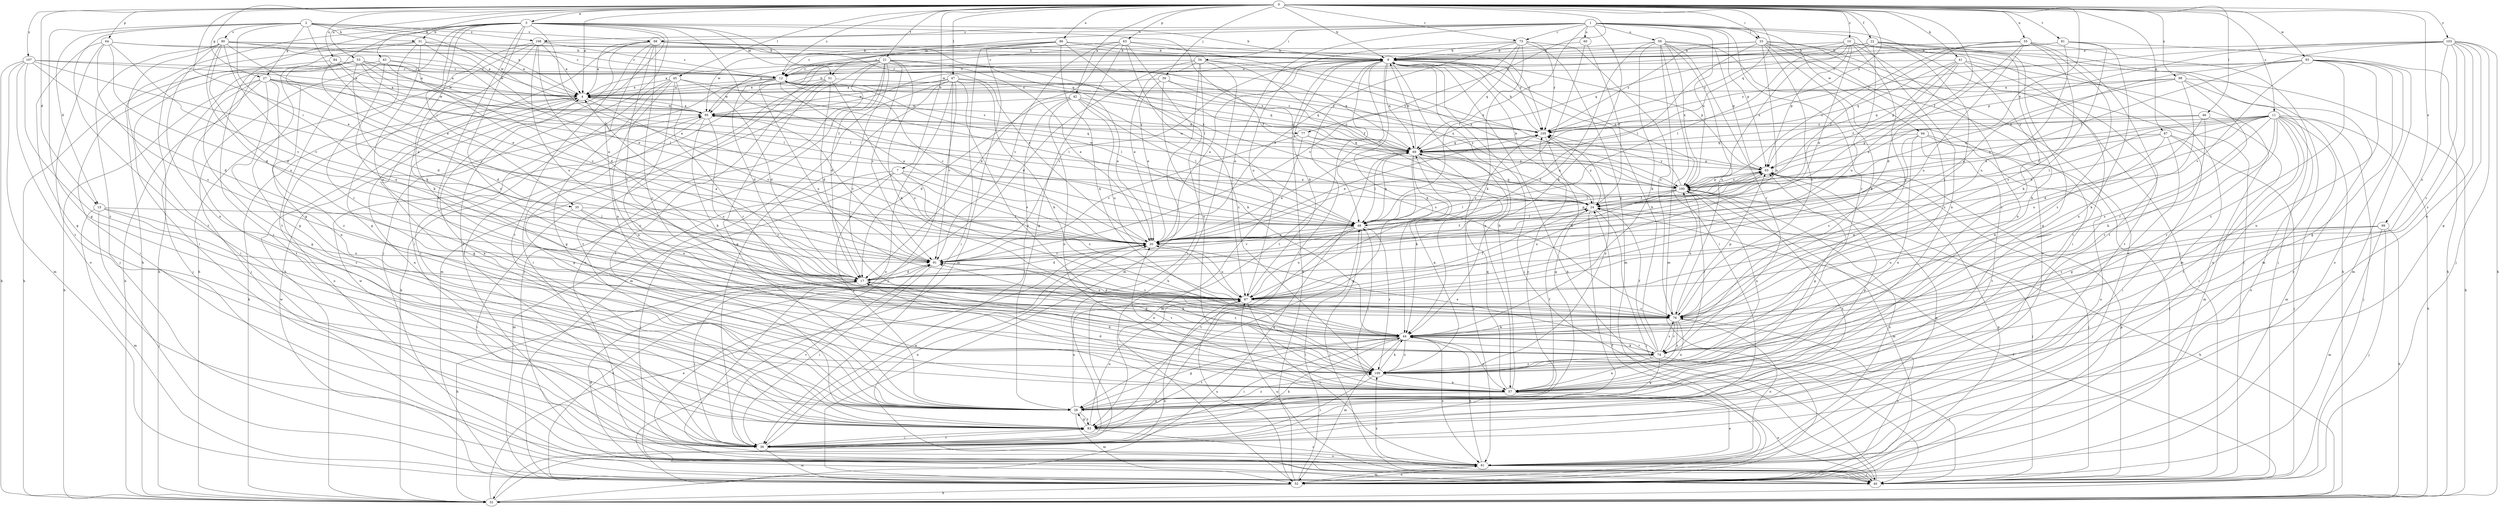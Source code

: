 strict digraph  {
0;
1;
2;
3;
4;
7;
9;
10;
11;
12;
15;
17;
20;
21;
22;
24;
27;
28;
31;
32;
33;
34;
35;
36;
39;
40;
41;
42;
43;
44;
45;
46;
47;
48;
51;
52;
53;
55;
57;
59;
60;
61;
63;
64;
65;
67;
69;
73;
74;
77;
78;
81;
83;
84;
86;
87;
88;
90;
91;
93;
94;
95;
98;
99;
100;
103;
105;
107;
108;
109;
0 -> 3  [label=a];
0 -> 4  [label=a];
0 -> 7  [label=b];
0 -> 9  [label=b];
0 -> 10  [label=c];
0 -> 11  [label=c];
0 -> 12  [label=c];
0 -> 15  [label=d];
0 -> 20  [label=e];
0 -> 21  [label=f];
0 -> 22  [label=f];
0 -> 24  [label=f];
0 -> 27  [label=g];
0 -> 33  [label=i];
0 -> 39  [label=j];
0 -> 41  [label=k];
0 -> 42  [label=k];
0 -> 43  [label=k];
0 -> 45  [label=l];
0 -> 46  [label=l];
0 -> 47  [label=l];
0 -> 53  [label=n];
0 -> 55  [label=n];
0 -> 63  [label=p];
0 -> 64  [label=p];
0 -> 67  [label=q];
0 -> 69  [label=q];
0 -> 73  [label=r];
0 -> 77  [label=s];
0 -> 81  [label=t];
0 -> 84  [label=u];
0 -> 86  [label=u];
0 -> 93  [label=w];
0 -> 98  [label=x];
0 -> 99  [label=x];
0 -> 100  [label=x];
0 -> 103  [label=y];
0 -> 105  [label=y];
0 -> 107  [label=z];
1 -> 33  [label=i];
1 -> 34  [label=i];
1 -> 40  [label=j];
1 -> 44  [label=k];
1 -> 48  [label=l];
1 -> 51  [label=m];
1 -> 57  [label=n];
1 -> 59  [label=o];
1 -> 60  [label=o];
1 -> 65  [label=p];
1 -> 73  [label=r];
1 -> 74  [label=r];
1 -> 87  [label=u];
1 -> 88  [label=v];
1 -> 94  [label=w];
1 -> 100  [label=x];
1 -> 108  [label=z];
2 -> 4  [label=a];
2 -> 15  [label=d];
2 -> 20  [label=e];
2 -> 27  [label=g];
2 -> 28  [label=g];
2 -> 31  [label=h];
2 -> 35  [label=i];
2 -> 83  [label=t];
2 -> 88  [label=v];
2 -> 90  [label=v];
2 -> 95  [label=w];
2 -> 108  [label=z];
3 -> 9  [label=b];
3 -> 20  [label=e];
3 -> 28  [label=g];
3 -> 31  [label=h];
3 -> 32  [label=h];
3 -> 35  [label=i];
3 -> 36  [label=i];
3 -> 40  [label=j];
3 -> 44  [label=k];
3 -> 48  [label=l];
3 -> 51  [label=m];
3 -> 61  [label=o];
3 -> 69  [label=q];
3 -> 74  [label=r];
3 -> 83  [label=t];
3 -> 100  [label=x];
3 -> 109  [label=z];
4 -> 9  [label=b];
4 -> 28  [label=g];
4 -> 32  [label=h];
4 -> 61  [label=o];
4 -> 77  [label=s];
4 -> 91  [label=v];
4 -> 95  [label=w];
7 -> 20  [label=e];
7 -> 28  [label=g];
7 -> 40  [label=j];
7 -> 52  [label=m];
7 -> 78  [label=s];
7 -> 100  [label=x];
9 -> 12  [label=c];
9 -> 20  [label=e];
9 -> 36  [label=i];
9 -> 40  [label=j];
9 -> 44  [label=k];
9 -> 48  [label=l];
9 -> 57  [label=n];
9 -> 65  [label=p];
9 -> 69  [label=q];
9 -> 83  [label=t];
9 -> 91  [label=v];
9 -> 100  [label=x];
10 -> 9  [label=b];
10 -> 20  [label=e];
10 -> 40  [label=j];
10 -> 48  [label=l];
10 -> 52  [label=m];
10 -> 57  [label=n];
10 -> 65  [label=p];
10 -> 78  [label=s];
10 -> 83  [label=t];
10 -> 95  [label=w];
10 -> 100  [label=x];
11 -> 17  [label=d];
11 -> 20  [label=e];
11 -> 24  [label=f];
11 -> 32  [label=h];
11 -> 36  [label=i];
11 -> 40  [label=j];
11 -> 44  [label=k];
11 -> 48  [label=l];
11 -> 52  [label=m];
11 -> 61  [label=o];
11 -> 74  [label=r];
11 -> 78  [label=s];
11 -> 83  [label=t];
11 -> 100  [label=x];
11 -> 105  [label=y];
12 -> 4  [label=a];
12 -> 17  [label=d];
12 -> 20  [label=e];
12 -> 48  [label=l];
12 -> 69  [label=q];
12 -> 83  [label=t];
12 -> 87  [label=u];
12 -> 95  [label=w];
15 -> 40  [label=j];
15 -> 48  [label=l];
15 -> 52  [label=m];
15 -> 78  [label=s];
15 -> 87  [label=u];
17 -> 4  [label=a];
17 -> 32  [label=h];
17 -> 36  [label=i];
17 -> 44  [label=k];
17 -> 87  [label=u];
20 -> 12  [label=c];
20 -> 17  [label=d];
20 -> 24  [label=f];
20 -> 65  [label=p];
20 -> 87  [label=u];
20 -> 91  [label=v];
21 -> 4  [label=a];
21 -> 12  [label=c];
21 -> 17  [label=d];
21 -> 20  [label=e];
21 -> 36  [label=i];
21 -> 40  [label=j];
21 -> 44  [label=k];
21 -> 52  [label=m];
21 -> 61  [label=o];
21 -> 69  [label=q];
21 -> 83  [label=t];
21 -> 91  [label=v];
21 -> 100  [label=x];
21 -> 109  [label=z];
22 -> 9  [label=b];
22 -> 12  [label=c];
22 -> 28  [label=g];
22 -> 32  [label=h];
22 -> 69  [label=q];
22 -> 78  [label=s];
22 -> 87  [label=u];
22 -> 109  [label=z];
24 -> 9  [label=b];
24 -> 32  [label=h];
24 -> 36  [label=i];
24 -> 40  [label=j];
24 -> 48  [label=l];
24 -> 69  [label=q];
24 -> 105  [label=y];
27 -> 4  [label=a];
27 -> 17  [label=d];
27 -> 24  [label=f];
27 -> 28  [label=g];
27 -> 32  [label=h];
27 -> 57  [label=n];
27 -> 83  [label=t];
27 -> 95  [label=w];
27 -> 109  [label=z];
28 -> 4  [label=a];
28 -> 52  [label=m];
28 -> 65  [label=p];
28 -> 83  [label=t];
28 -> 87  [label=u];
28 -> 105  [label=y];
28 -> 109  [label=z];
31 -> 4  [label=a];
31 -> 9  [label=b];
31 -> 20  [label=e];
31 -> 28  [label=g];
31 -> 32  [label=h];
31 -> 74  [label=r];
31 -> 78  [label=s];
32 -> 20  [label=e];
32 -> 24  [label=f];
32 -> 69  [label=q];
32 -> 87  [label=u];
33 -> 9  [label=b];
33 -> 36  [label=i];
33 -> 40  [label=j];
33 -> 44  [label=k];
33 -> 48  [label=l];
33 -> 61  [label=o];
33 -> 78  [label=s];
33 -> 87  [label=u];
33 -> 105  [label=y];
33 -> 109  [label=z];
34 -> 12  [label=c];
34 -> 17  [label=d];
34 -> 20  [label=e];
34 -> 24  [label=f];
34 -> 32  [label=h];
34 -> 36  [label=i];
34 -> 52  [label=m];
34 -> 100  [label=x];
35 -> 36  [label=i];
35 -> 48  [label=l];
35 -> 87  [label=u];
35 -> 91  [label=v];
36 -> 20  [label=e];
36 -> 44  [label=k];
36 -> 52  [label=m];
36 -> 61  [label=o];
36 -> 83  [label=t];
36 -> 91  [label=v];
36 -> 95  [label=w];
39 -> 4  [label=a];
39 -> 20  [label=e];
39 -> 44  [label=k];
39 -> 69  [label=q];
39 -> 100  [label=x];
40 -> 9  [label=b];
40 -> 17  [label=d];
40 -> 57  [label=n];
40 -> 65  [label=p];
40 -> 87  [label=u];
40 -> 109  [label=z];
41 -> 12  [label=c];
41 -> 20  [label=e];
41 -> 24  [label=f];
41 -> 44  [label=k];
41 -> 61  [label=o];
41 -> 65  [label=p];
41 -> 69  [label=q];
41 -> 83  [label=t];
42 -> 17  [label=d];
42 -> 36  [label=i];
42 -> 48  [label=l];
42 -> 57  [label=n];
42 -> 69  [label=q];
42 -> 78  [label=s];
42 -> 87  [label=u];
42 -> 95  [label=w];
43 -> 12  [label=c];
43 -> 20  [label=e];
43 -> 32  [label=h];
43 -> 40  [label=j];
43 -> 87  [label=u];
43 -> 91  [label=v];
44 -> 17  [label=d];
44 -> 28  [label=g];
44 -> 36  [label=i];
44 -> 52  [label=m];
44 -> 57  [label=n];
44 -> 61  [label=o];
44 -> 74  [label=r];
44 -> 83  [label=t];
44 -> 109  [label=z];
45 -> 4  [label=a];
45 -> 17  [label=d];
45 -> 28  [label=g];
45 -> 32  [label=h];
45 -> 48  [label=l];
45 -> 57  [label=n];
45 -> 74  [label=r];
45 -> 109  [label=z];
46 -> 52  [label=m];
46 -> 65  [label=p];
46 -> 74  [label=r];
46 -> 87  [label=u];
46 -> 105  [label=y];
47 -> 4  [label=a];
47 -> 20  [label=e];
47 -> 36  [label=i];
47 -> 40  [label=j];
47 -> 44  [label=k];
47 -> 52  [label=m];
47 -> 61  [label=o];
47 -> 91  [label=v];
47 -> 95  [label=w];
47 -> 105  [label=y];
47 -> 109  [label=z];
48 -> 20  [label=e];
48 -> 40  [label=j];
48 -> 65  [label=p];
48 -> 69  [label=q];
48 -> 83  [label=t];
48 -> 87  [label=u];
48 -> 91  [label=v];
48 -> 109  [label=z];
51 -> 4  [label=a];
51 -> 17  [label=d];
51 -> 28  [label=g];
51 -> 36  [label=i];
51 -> 78  [label=s];
51 -> 83  [label=t];
51 -> 105  [label=y];
52 -> 9  [label=b];
52 -> 24  [label=f];
52 -> 32  [label=h];
52 -> 48  [label=l];
52 -> 61  [label=o];
52 -> 65  [label=p];
52 -> 78  [label=s];
52 -> 87  [label=u];
52 -> 91  [label=v];
52 -> 95  [label=w];
53 -> 4  [label=a];
53 -> 12  [label=c];
53 -> 17  [label=d];
53 -> 24  [label=f];
53 -> 32  [label=h];
53 -> 36  [label=i];
53 -> 40  [label=j];
53 -> 48  [label=l];
53 -> 95  [label=w];
55 -> 9  [label=b];
55 -> 17  [label=d];
55 -> 24  [label=f];
55 -> 52  [label=m];
55 -> 78  [label=s];
55 -> 83  [label=t];
55 -> 87  [label=u];
55 -> 100  [label=x];
55 -> 109  [label=z];
57 -> 9  [label=b];
57 -> 17  [label=d];
57 -> 20  [label=e];
57 -> 24  [label=f];
57 -> 28  [label=g];
57 -> 48  [label=l];
57 -> 61  [label=o];
57 -> 65  [label=p];
57 -> 69  [label=q];
59 -> 9  [label=b];
59 -> 36  [label=i];
59 -> 44  [label=k];
59 -> 52  [label=m];
59 -> 61  [label=o];
59 -> 65  [label=p];
59 -> 74  [label=r];
59 -> 78  [label=s];
59 -> 87  [label=u];
59 -> 100  [label=x];
60 -> 9  [label=b];
60 -> 20  [label=e];
60 -> 24  [label=f];
61 -> 20  [label=e];
61 -> 40  [label=j];
61 -> 44  [label=k];
61 -> 52  [label=m];
61 -> 65  [label=p];
61 -> 100  [label=x];
63 -> 9  [label=b];
63 -> 12  [label=c];
63 -> 17  [label=d];
63 -> 28  [label=g];
63 -> 57  [label=n];
63 -> 91  [label=v];
63 -> 95  [label=w];
63 -> 100  [label=x];
63 -> 109  [label=z];
64 -> 9  [label=b];
64 -> 12  [label=c];
64 -> 17  [label=d];
64 -> 28  [label=g];
64 -> 78  [label=s];
64 -> 83  [label=t];
64 -> 91  [label=v];
65 -> 12  [label=c];
65 -> 17  [label=d];
65 -> 40  [label=j];
65 -> 48  [label=l];
65 -> 95  [label=w];
65 -> 100  [label=x];
67 -> 28  [label=g];
67 -> 36  [label=i];
67 -> 40  [label=j];
67 -> 44  [label=k];
67 -> 69  [label=q];
67 -> 100  [label=x];
69 -> 4  [label=a];
69 -> 9  [label=b];
69 -> 20  [label=e];
69 -> 24  [label=f];
69 -> 28  [label=g];
69 -> 44  [label=k];
69 -> 48  [label=l];
69 -> 61  [label=o];
69 -> 65  [label=p];
69 -> 95  [label=w];
69 -> 105  [label=y];
73 -> 9  [label=b];
73 -> 20  [label=e];
73 -> 44  [label=k];
73 -> 52  [label=m];
73 -> 69  [label=q];
73 -> 78  [label=s];
73 -> 87  [label=u];
73 -> 91  [label=v];
73 -> 105  [label=y];
74 -> 9  [label=b];
74 -> 20  [label=e];
74 -> 24  [label=f];
74 -> 28  [label=g];
74 -> 40  [label=j];
74 -> 44  [label=k];
74 -> 57  [label=n];
74 -> 78  [label=s];
74 -> 109  [label=z];
77 -> 52  [label=m];
77 -> 69  [label=q];
77 -> 91  [label=v];
77 -> 100  [label=x];
78 -> 44  [label=k];
78 -> 57  [label=n];
78 -> 61  [label=o];
78 -> 65  [label=p];
78 -> 74  [label=r];
78 -> 91  [label=v];
78 -> 100  [label=x];
78 -> 109  [label=z];
81 -> 9  [label=b];
81 -> 32  [label=h];
81 -> 44  [label=k];
81 -> 57  [label=n];
81 -> 87  [label=u];
81 -> 105  [label=y];
83 -> 4  [label=a];
83 -> 28  [label=g];
83 -> 36  [label=i];
83 -> 61  [label=o];
83 -> 87  [label=u];
83 -> 100  [label=x];
84 -> 4  [label=a];
84 -> 12  [label=c];
84 -> 36  [label=i];
84 -> 48  [label=l];
84 -> 91  [label=v];
86 -> 9  [label=b];
86 -> 12  [label=c];
86 -> 36  [label=i];
86 -> 44  [label=k];
86 -> 48  [label=l];
86 -> 52  [label=m];
86 -> 95  [label=w];
86 -> 105  [label=y];
87 -> 9  [label=b];
87 -> 17  [label=d];
87 -> 24  [label=f];
87 -> 61  [label=o];
87 -> 78  [label=s];
88 -> 4  [label=a];
88 -> 9  [label=b];
88 -> 20  [label=e];
88 -> 24  [label=f];
88 -> 32  [label=h];
88 -> 36  [label=i];
88 -> 57  [label=n];
88 -> 74  [label=r];
88 -> 78  [label=s];
88 -> 83  [label=t];
88 -> 105  [label=y];
90 -> 4  [label=a];
90 -> 9  [label=b];
90 -> 12  [label=c];
90 -> 17  [label=d];
90 -> 20  [label=e];
90 -> 36  [label=i];
90 -> 40  [label=j];
90 -> 57  [label=n];
90 -> 87  [label=u];
90 -> 91  [label=v];
90 -> 95  [label=w];
91 -> 17  [label=d];
91 -> 36  [label=i];
91 -> 105  [label=y];
91 -> 109  [label=z];
93 -> 12  [label=c];
93 -> 28  [label=g];
93 -> 52  [label=m];
93 -> 57  [label=n];
93 -> 61  [label=o];
93 -> 91  [label=v];
93 -> 100  [label=x];
93 -> 105  [label=y];
93 -> 109  [label=z];
94 -> 40  [label=j];
94 -> 57  [label=n];
94 -> 61  [label=o];
94 -> 69  [label=q];
94 -> 78  [label=s];
94 -> 83  [label=t];
95 -> 4  [label=a];
95 -> 28  [label=g];
95 -> 44  [label=k];
95 -> 69  [label=q];
95 -> 78  [label=s];
95 -> 91  [label=v];
95 -> 105  [label=y];
98 -> 4  [label=a];
98 -> 20  [label=e];
98 -> 32  [label=h];
98 -> 44  [label=k];
98 -> 61  [label=o];
98 -> 69  [label=q];
98 -> 74  [label=r];
99 -> 20  [label=e];
99 -> 32  [label=h];
99 -> 40  [label=j];
99 -> 52  [label=m];
99 -> 78  [label=s];
99 -> 87  [label=u];
100 -> 24  [label=f];
100 -> 40  [label=j];
100 -> 48  [label=l];
100 -> 52  [label=m];
100 -> 65  [label=p];
100 -> 74  [label=r];
100 -> 87  [label=u];
100 -> 105  [label=y];
103 -> 9  [label=b];
103 -> 24  [label=f];
103 -> 28  [label=g];
103 -> 32  [label=h];
103 -> 40  [label=j];
103 -> 57  [label=n];
103 -> 65  [label=p];
103 -> 74  [label=r];
103 -> 78  [label=s];
103 -> 105  [label=y];
103 -> 109  [label=z];
105 -> 9  [label=b];
105 -> 12  [label=c];
105 -> 20  [label=e];
105 -> 28  [label=g];
105 -> 69  [label=q];
107 -> 4  [label=a];
107 -> 12  [label=c];
107 -> 17  [label=d];
107 -> 20  [label=e];
107 -> 32  [label=h];
107 -> 52  [label=m];
107 -> 61  [label=o];
107 -> 109  [label=z];
108 -> 4  [label=a];
108 -> 9  [label=b];
108 -> 12  [label=c];
108 -> 17  [label=d];
108 -> 28  [label=g];
108 -> 32  [label=h];
108 -> 44  [label=k];
108 -> 87  [label=u];
109 -> 17  [label=d];
109 -> 36  [label=i];
109 -> 44  [label=k];
109 -> 57  [label=n];
109 -> 69  [label=q];
109 -> 91  [label=v];
109 -> 100  [label=x];
109 -> 105  [label=y];
}
